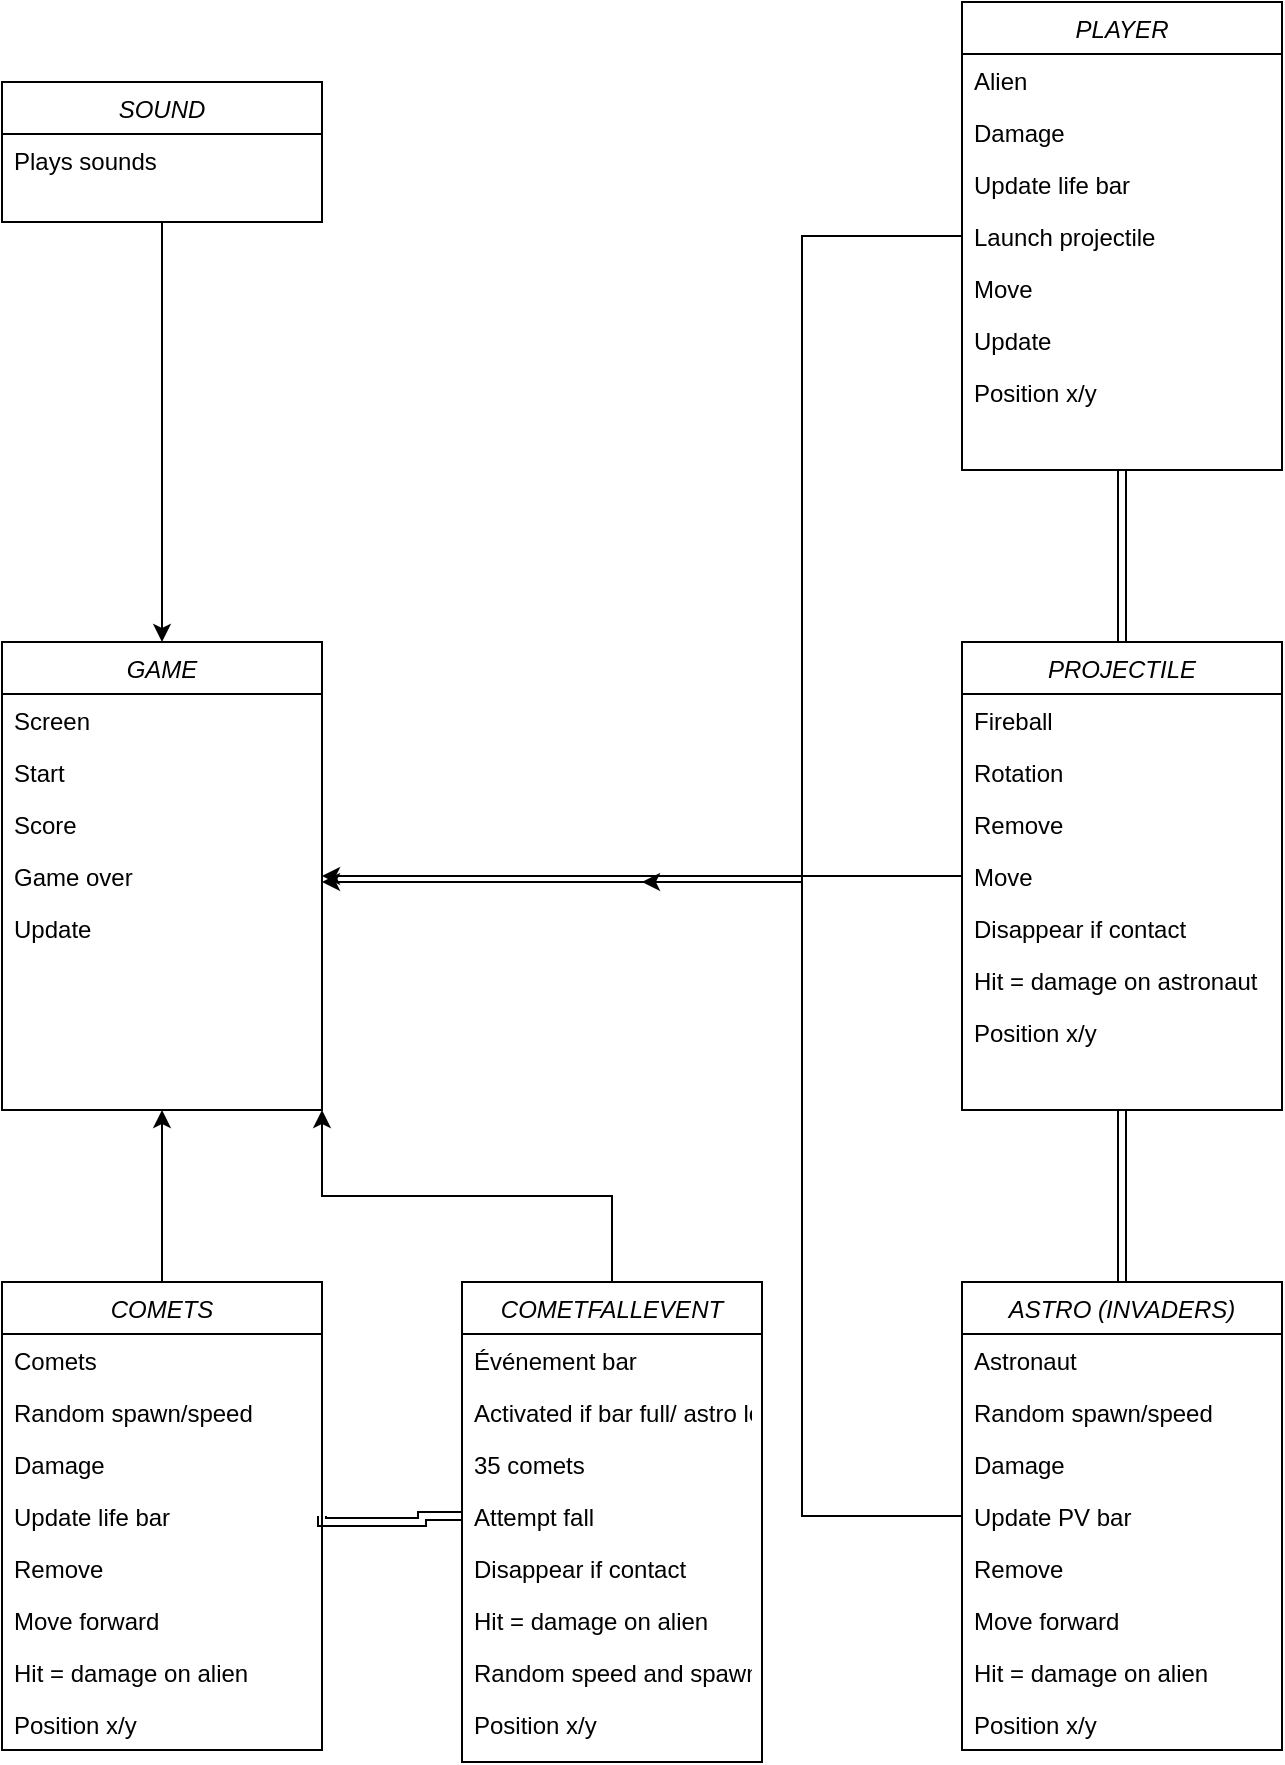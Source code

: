 <mxfile version="14.6.5" type="github">
  <diagram id="a4yLnYOTzEgRWiMyZkhd" name="Page-1">
    <mxGraphModel dx="617" dy="536" grid="1" gridSize="10" guides="1" tooltips="1" connect="1" arrows="1" fold="1" page="1" pageScale="1" pageWidth="827" pageHeight="1169" math="0" shadow="0">
      <root>
        <mxCell id="0" />
        <mxCell id="1" parent="0" />
        <mxCell id="P_a_gJJjIW5u5B4pkmQv-1" value="GAME" style="swimlane;fontStyle=2;align=center;verticalAlign=top;childLayout=stackLayout;horizontal=1;startSize=26;horizontalStack=0;resizeParent=1;resizeLast=0;collapsible=1;marginBottom=0;rounded=0;shadow=0;strokeWidth=1;" parent="1" vertex="1">
          <mxGeometry y="360" width="160" height="234" as="geometry">
            <mxRectangle x="230" y="140" width="160" height="26" as="alternateBounds" />
          </mxGeometry>
        </mxCell>
        <mxCell id="P_a_gJJjIW5u5B4pkmQv-2" value="Screen&#xa;" style="text;align=left;verticalAlign=top;spacingLeft=4;spacingRight=4;overflow=hidden;rotatable=0;points=[[0,0.5],[1,0.5]];portConstraint=eastwest;rounded=0;shadow=0;html=0;" parent="P_a_gJJjIW5u5B4pkmQv-1" vertex="1">
          <mxGeometry y="26" width="160" height="26" as="geometry" />
        </mxCell>
        <mxCell id="P_a_gJJjIW5u5B4pkmQv-3" value="Start" style="text;align=left;verticalAlign=top;spacingLeft=4;spacingRight=4;overflow=hidden;rotatable=0;points=[[0,0.5],[1,0.5]];portConstraint=eastwest;rounded=0;shadow=0;html=0;" parent="P_a_gJJjIW5u5B4pkmQv-1" vertex="1">
          <mxGeometry y="52" width="160" height="26" as="geometry" />
        </mxCell>
        <mxCell id="P_a_gJJjIW5u5B4pkmQv-4" value="Score" style="text;align=left;verticalAlign=top;spacingLeft=4;spacingRight=4;overflow=hidden;rotatable=0;points=[[0,0.5],[1,0.5]];portConstraint=eastwest;rounded=0;shadow=0;html=0;" parent="P_a_gJJjIW5u5B4pkmQv-1" vertex="1">
          <mxGeometry y="78" width="160" height="26" as="geometry" />
        </mxCell>
        <mxCell id="P_a_gJJjIW5u5B4pkmQv-6" value="Game over" style="text;align=left;verticalAlign=top;spacingLeft=4;spacingRight=4;overflow=hidden;rotatable=0;points=[[0,0.5],[1,0.5]];portConstraint=eastwest;rounded=0;shadow=0;html=0;" parent="P_a_gJJjIW5u5B4pkmQv-1" vertex="1">
          <mxGeometry y="104" width="160" height="26" as="geometry" />
        </mxCell>
        <mxCell id="P_a_gJJjIW5u5B4pkmQv-7" value="Update" style="text;align=left;verticalAlign=top;spacingLeft=4;spacingRight=4;overflow=hidden;rotatable=0;points=[[0,0.5],[1,0.5]];portConstraint=eastwest;rounded=0;shadow=0;html=0;" parent="P_a_gJJjIW5u5B4pkmQv-1" vertex="1">
          <mxGeometry y="130" width="160" height="26" as="geometry" />
        </mxCell>
        <mxCell id="P_a_gJJjIW5u5B4pkmQv-74" style="edgeStyle=elbowEdgeStyle;rounded=0;orthogonalLoop=1;jettySize=auto;html=1;exitX=0.5;exitY=1;exitDx=0;exitDy=0;entryX=0.5;entryY=0;entryDx=0;entryDy=0;shape=link;" parent="1" source="P_a_gJJjIW5u5B4pkmQv-10" target="P_a_gJJjIW5u5B4pkmQv-18" edge="1">
          <mxGeometry relative="1" as="geometry" />
        </mxCell>
        <mxCell id="P_a_gJJjIW5u5B4pkmQv-10" value="PLAYER" style="swimlane;fontStyle=2;align=center;verticalAlign=top;childLayout=stackLayout;horizontal=1;startSize=26;horizontalStack=0;resizeParent=1;resizeLast=0;collapsible=1;marginBottom=0;rounded=0;shadow=0;strokeWidth=1;" parent="1" vertex="1">
          <mxGeometry x="480" y="40" width="160" height="234" as="geometry">
            <mxRectangle x="540" y="30" width="160" height="26" as="alternateBounds" />
          </mxGeometry>
        </mxCell>
        <mxCell id="P_a_gJJjIW5u5B4pkmQv-11" value="Alien" style="text;align=left;verticalAlign=top;spacingLeft=4;spacingRight=4;overflow=hidden;rotatable=0;points=[[0,0.5],[1,0.5]];portConstraint=eastwest;rounded=0;shadow=0;html=0;" parent="P_a_gJJjIW5u5B4pkmQv-10" vertex="1">
          <mxGeometry y="26" width="160" height="26" as="geometry" />
        </mxCell>
        <mxCell id="P_a_gJJjIW5u5B4pkmQv-12" value="Damage" style="text;align=left;verticalAlign=top;spacingLeft=4;spacingRight=4;overflow=hidden;rotatable=0;points=[[0,0.5],[1,0.5]];portConstraint=eastwest;rounded=0;shadow=0;html=0;" parent="P_a_gJJjIW5u5B4pkmQv-10" vertex="1">
          <mxGeometry y="52" width="160" height="26" as="geometry" />
        </mxCell>
        <mxCell id="P_a_gJJjIW5u5B4pkmQv-13" value="Update life bar" style="text;align=left;verticalAlign=top;spacingLeft=4;spacingRight=4;overflow=hidden;rotatable=0;points=[[0,0.5],[1,0.5]];portConstraint=eastwest;rounded=0;shadow=0;html=0;" parent="P_a_gJJjIW5u5B4pkmQv-10" vertex="1">
          <mxGeometry y="78" width="160" height="26" as="geometry" />
        </mxCell>
        <mxCell id="P_a_gJJjIW5u5B4pkmQv-14" value="Launch projectile" style="text;align=left;verticalAlign=top;spacingLeft=4;spacingRight=4;overflow=hidden;rotatable=0;points=[[0,0.5],[1,0.5]];portConstraint=eastwest;rounded=0;shadow=0;html=0;" parent="P_a_gJJjIW5u5B4pkmQv-10" vertex="1">
          <mxGeometry y="104" width="160" height="26" as="geometry" />
        </mxCell>
        <mxCell id="P_a_gJJjIW5u5B4pkmQv-15" value="Move" style="text;align=left;verticalAlign=top;spacingLeft=4;spacingRight=4;overflow=hidden;rotatable=0;points=[[0,0.5],[1,0.5]];portConstraint=eastwest;rounded=0;shadow=0;html=0;" parent="P_a_gJJjIW5u5B4pkmQv-10" vertex="1">
          <mxGeometry y="130" width="160" height="26" as="geometry" />
        </mxCell>
        <mxCell id="P_a_gJJjIW5u5B4pkmQv-16" value="Update" style="text;align=left;verticalAlign=top;spacingLeft=4;spacingRight=4;overflow=hidden;rotatable=0;points=[[0,0.5],[1,0.5]];portConstraint=eastwest;rounded=0;shadow=0;html=0;" parent="P_a_gJJjIW5u5B4pkmQv-10" vertex="1">
          <mxGeometry y="156" width="160" height="26" as="geometry" />
        </mxCell>
        <mxCell id="P_a_gJJjIW5u5B4pkmQv-17" value="Position x/y" style="text;align=left;verticalAlign=top;spacingLeft=4;spacingRight=4;overflow=hidden;rotatable=0;points=[[0,0.5],[1,0.5]];portConstraint=eastwest;rounded=0;shadow=0;html=0;" parent="P_a_gJJjIW5u5B4pkmQv-10" vertex="1">
          <mxGeometry y="182" width="160" height="26" as="geometry" />
        </mxCell>
        <mxCell id="P_a_gJJjIW5u5B4pkmQv-71" style="edgeStyle=elbowEdgeStyle;rounded=0;orthogonalLoop=1;jettySize=auto;html=1;entryX=1;entryY=0.5;entryDx=0;entryDy=0;" parent="1" source="P_a_gJJjIW5u5B4pkmQv-18" target="P_a_gJJjIW5u5B4pkmQv-6" edge="1">
          <mxGeometry relative="1" as="geometry" />
        </mxCell>
        <mxCell id="P_a_gJJjIW5u5B4pkmQv-18" value="PROJECTILE" style="swimlane;fontStyle=2;align=center;verticalAlign=top;childLayout=stackLayout;horizontal=1;startSize=26;horizontalStack=0;resizeParent=1;resizeLast=0;collapsible=1;marginBottom=0;rounded=0;shadow=0;strokeWidth=1;" parent="1" vertex="1">
          <mxGeometry x="480" y="360" width="160" height="234" as="geometry">
            <mxRectangle x="230" y="140" width="160" height="26" as="alternateBounds" />
          </mxGeometry>
        </mxCell>
        <mxCell id="P_a_gJJjIW5u5B4pkmQv-29" value="Fireball" style="text;align=left;verticalAlign=top;spacingLeft=4;spacingRight=4;overflow=hidden;rotatable=0;points=[[0,0.5],[1,0.5]];portConstraint=eastwest;rounded=0;shadow=0;html=0;" parent="P_a_gJJjIW5u5B4pkmQv-18" vertex="1">
          <mxGeometry y="26" width="160" height="26" as="geometry" />
        </mxCell>
        <mxCell id="P_a_gJJjIW5u5B4pkmQv-19" value="Rotation&#xa;" style="text;align=left;verticalAlign=top;spacingLeft=4;spacingRight=4;overflow=hidden;rotatable=0;points=[[0,0.5],[1,0.5]];portConstraint=eastwest;rounded=0;shadow=0;html=0;" parent="P_a_gJJjIW5u5B4pkmQv-18" vertex="1">
          <mxGeometry y="52" width="160" height="26" as="geometry" />
        </mxCell>
        <mxCell id="P_a_gJJjIW5u5B4pkmQv-20" value="Remove" style="text;align=left;verticalAlign=top;spacingLeft=4;spacingRight=4;overflow=hidden;rotatable=0;points=[[0,0.5],[1,0.5]];portConstraint=eastwest;rounded=0;shadow=0;html=0;" parent="P_a_gJJjIW5u5B4pkmQv-18" vertex="1">
          <mxGeometry y="78" width="160" height="26" as="geometry" />
        </mxCell>
        <mxCell id="P_a_gJJjIW5u5B4pkmQv-22" value="Move" style="text;align=left;verticalAlign=top;spacingLeft=4;spacingRight=4;overflow=hidden;rotatable=0;points=[[0,0.5],[1,0.5]];portConstraint=eastwest;rounded=0;shadow=0;html=0;" parent="P_a_gJJjIW5u5B4pkmQv-18" vertex="1">
          <mxGeometry y="104" width="160" height="26" as="geometry" />
        </mxCell>
        <mxCell id="P_a_gJJjIW5u5B4pkmQv-26" value="Disappear if contact " style="text;align=left;verticalAlign=top;spacingLeft=4;spacingRight=4;overflow=hidden;rotatable=0;points=[[0,0.5],[1,0.5]];portConstraint=eastwest;rounded=0;shadow=0;html=0;" parent="P_a_gJJjIW5u5B4pkmQv-18" vertex="1">
          <mxGeometry y="130" width="160" height="26" as="geometry" />
        </mxCell>
        <mxCell id="P_a_gJJjIW5u5B4pkmQv-27" value="Hit = damage on astronaut&#xa; " style="text;align=left;verticalAlign=top;spacingLeft=4;spacingRight=4;overflow=hidden;rotatable=0;points=[[0,0.5],[1,0.5]];portConstraint=eastwest;rounded=0;shadow=0;html=0;" parent="P_a_gJJjIW5u5B4pkmQv-18" vertex="1">
          <mxGeometry y="156" width="160" height="26" as="geometry" />
        </mxCell>
        <mxCell id="P_a_gJJjIW5u5B4pkmQv-28" value="Position x/y" style="text;align=left;verticalAlign=top;spacingLeft=4;spacingRight=4;overflow=hidden;rotatable=0;points=[[0,0.5],[1,0.5]];portConstraint=eastwest;rounded=0;shadow=0;html=0;" parent="P_a_gJJjIW5u5B4pkmQv-18" vertex="1">
          <mxGeometry y="182" width="160" height="26" as="geometry" />
        </mxCell>
        <mxCell id="P_a_gJJjIW5u5B4pkmQv-75" style="edgeStyle=elbowEdgeStyle;shape=link;rounded=0;orthogonalLoop=1;jettySize=auto;html=1;exitX=0.5;exitY=0;exitDx=0;exitDy=0;entryX=0.5;entryY=1;entryDx=0;entryDy=0;" parent="1" source="P_a_gJJjIW5u5B4pkmQv-30" target="P_a_gJJjIW5u5B4pkmQv-18" edge="1">
          <mxGeometry relative="1" as="geometry" />
        </mxCell>
        <mxCell id="P_a_gJJjIW5u5B4pkmQv-30" value="ASTRO (INVADERS)" style="swimlane;fontStyle=2;align=center;verticalAlign=top;childLayout=stackLayout;horizontal=1;startSize=26;horizontalStack=0;resizeParent=1;resizeLast=0;collapsible=1;marginBottom=0;rounded=0;shadow=0;strokeWidth=1;" parent="1" vertex="1">
          <mxGeometry x="480" y="680" width="160" height="234" as="geometry">
            <mxRectangle x="230" y="140" width="160" height="26" as="alternateBounds" />
          </mxGeometry>
        </mxCell>
        <mxCell id="P_a_gJJjIW5u5B4pkmQv-31" value="Astronaut" style="text;align=left;verticalAlign=top;spacingLeft=4;spacingRight=4;overflow=hidden;rotatable=0;points=[[0,0.5],[1,0.5]];portConstraint=eastwest;rounded=0;shadow=0;html=0;" parent="P_a_gJJjIW5u5B4pkmQv-30" vertex="1">
          <mxGeometry y="26" width="160" height="26" as="geometry" />
        </mxCell>
        <mxCell id="P_a_gJJjIW5u5B4pkmQv-46" value="Random spawn/speed" style="text;align=left;verticalAlign=top;spacingLeft=4;spacingRight=4;overflow=hidden;rotatable=0;points=[[0,0.5],[1,0.5]];portConstraint=eastwest;rounded=0;shadow=0;html=0;" parent="P_a_gJJjIW5u5B4pkmQv-30" vertex="1">
          <mxGeometry y="52" width="160" height="26" as="geometry" />
        </mxCell>
        <mxCell id="P_a_gJJjIW5u5B4pkmQv-32" value="Damage" style="text;align=left;verticalAlign=top;spacingLeft=4;spacingRight=4;overflow=hidden;rotatable=0;points=[[0,0.5],[1,0.5]];portConstraint=eastwest;rounded=0;shadow=0;html=0;" parent="P_a_gJJjIW5u5B4pkmQv-30" vertex="1">
          <mxGeometry y="78" width="160" height="26" as="geometry" />
        </mxCell>
        <mxCell id="P_a_gJJjIW5u5B4pkmQv-33" value="Update PV bar" style="text;align=left;verticalAlign=top;spacingLeft=4;spacingRight=4;overflow=hidden;rotatable=0;points=[[0,0.5],[1,0.5]];portConstraint=eastwest;rounded=0;shadow=0;html=0;" parent="P_a_gJJjIW5u5B4pkmQv-30" vertex="1">
          <mxGeometry y="104" width="160" height="26" as="geometry" />
        </mxCell>
        <mxCell id="P_a_gJJjIW5u5B4pkmQv-34" value="Remove" style="text;align=left;verticalAlign=top;spacingLeft=4;spacingRight=4;overflow=hidden;rotatable=0;points=[[0,0.5],[1,0.5]];portConstraint=eastwest;rounded=0;shadow=0;html=0;" parent="P_a_gJJjIW5u5B4pkmQv-30" vertex="1">
          <mxGeometry y="130" width="160" height="26" as="geometry" />
        </mxCell>
        <mxCell id="P_a_gJJjIW5u5B4pkmQv-35" value="Move forward" style="text;align=left;verticalAlign=top;spacingLeft=4;spacingRight=4;overflow=hidden;rotatable=0;points=[[0,0.5],[1,0.5]];portConstraint=eastwest;rounded=0;shadow=0;html=0;" parent="P_a_gJJjIW5u5B4pkmQv-30" vertex="1">
          <mxGeometry y="156" width="160" height="26" as="geometry" />
        </mxCell>
        <mxCell id="P_a_gJJjIW5u5B4pkmQv-36" value="Hit = damage on alien&#xa; " style="text;align=left;verticalAlign=top;spacingLeft=4;spacingRight=4;overflow=hidden;rotatable=0;points=[[0,0.5],[1,0.5]];portConstraint=eastwest;rounded=0;shadow=0;html=0;" parent="P_a_gJJjIW5u5B4pkmQv-30" vertex="1">
          <mxGeometry y="182" width="160" height="26" as="geometry" />
        </mxCell>
        <mxCell id="P_a_gJJjIW5u5B4pkmQv-37" value="Position x/y" style="text;align=left;verticalAlign=top;spacingLeft=4;spacingRight=4;overflow=hidden;rotatable=0;points=[[0,0.5],[1,0.5]];portConstraint=eastwest;rounded=0;shadow=0;html=0;" parent="P_a_gJJjIW5u5B4pkmQv-30" vertex="1">
          <mxGeometry y="208" width="160" height="26" as="geometry" />
        </mxCell>
        <mxCell id="P_a_gJJjIW5u5B4pkmQv-69" style="edgeStyle=orthogonalEdgeStyle;rounded=0;orthogonalLoop=1;jettySize=auto;html=1;exitX=0.5;exitY=0;exitDx=0;exitDy=0;entryX=1;entryY=1;entryDx=0;entryDy=0;" parent="1" source="P_a_gJJjIW5u5B4pkmQv-38" target="P_a_gJJjIW5u5B4pkmQv-1" edge="1">
          <mxGeometry relative="1" as="geometry" />
        </mxCell>
        <mxCell id="P_a_gJJjIW5u5B4pkmQv-38" value="COMETFALLEVENT" style="swimlane;fontStyle=2;align=center;verticalAlign=top;childLayout=stackLayout;horizontal=1;startSize=26;horizontalStack=0;resizeParent=1;resizeLast=0;collapsible=1;marginBottom=0;rounded=0;shadow=0;strokeWidth=1;" parent="1" vertex="1">
          <mxGeometry x="230" y="680" width="150" height="240" as="geometry">
            <mxRectangle x="230" y="140" width="160" height="26" as="alternateBounds" />
          </mxGeometry>
        </mxCell>
        <mxCell id="P_a_gJJjIW5u5B4pkmQv-39" value="Événement bar" style="text;align=left;verticalAlign=top;spacingLeft=4;spacingRight=4;overflow=hidden;rotatable=0;points=[[0,0.5],[1,0.5]];portConstraint=eastwest;rounded=0;shadow=0;html=0;" parent="P_a_gJJjIW5u5B4pkmQv-38" vertex="1">
          <mxGeometry y="26" width="150" height="26" as="geometry" />
        </mxCell>
        <mxCell id="P_a_gJJjIW5u5B4pkmQv-40" value="Activated if bar full/ astro leave" style="text;align=left;verticalAlign=top;spacingLeft=4;spacingRight=4;overflow=hidden;rotatable=0;points=[[0,0.5],[1,0.5]];portConstraint=eastwest;rounded=0;shadow=0;html=0;" parent="P_a_gJJjIW5u5B4pkmQv-38" vertex="1">
          <mxGeometry y="52" width="150" height="26" as="geometry" />
        </mxCell>
        <mxCell id="P_a_gJJjIW5u5B4pkmQv-41" value="35 comets" style="text;align=left;verticalAlign=top;spacingLeft=4;spacingRight=4;overflow=hidden;rotatable=0;points=[[0,0.5],[1,0.5]];portConstraint=eastwest;rounded=0;shadow=0;html=0;" parent="P_a_gJJjIW5u5B4pkmQv-38" vertex="1">
          <mxGeometry y="78" width="150" height="26" as="geometry" />
        </mxCell>
        <mxCell id="P_a_gJJjIW5u5B4pkmQv-42" value="Attempt fall" style="text;align=left;verticalAlign=top;spacingLeft=4;spacingRight=4;overflow=hidden;rotatable=0;points=[[0,0.5],[1,0.5]];portConstraint=eastwest;rounded=0;shadow=0;html=0;" parent="P_a_gJJjIW5u5B4pkmQv-38" vertex="1">
          <mxGeometry y="104" width="150" height="26" as="geometry" />
        </mxCell>
        <mxCell id="P_a_gJJjIW5u5B4pkmQv-43" value="Disappear if contact " style="text;align=left;verticalAlign=top;spacingLeft=4;spacingRight=4;overflow=hidden;rotatable=0;points=[[0,0.5],[1,0.5]];portConstraint=eastwest;rounded=0;shadow=0;html=0;" parent="P_a_gJJjIW5u5B4pkmQv-38" vertex="1">
          <mxGeometry y="130" width="150" height="26" as="geometry" />
        </mxCell>
        <mxCell id="P_a_gJJjIW5u5B4pkmQv-44" value="Hit = damage on alien&#xa; " style="text;align=left;verticalAlign=top;spacingLeft=4;spacingRight=4;overflow=hidden;rotatable=0;points=[[0,0.5],[1,0.5]];portConstraint=eastwest;rounded=0;shadow=0;html=0;" parent="P_a_gJJjIW5u5B4pkmQv-38" vertex="1">
          <mxGeometry y="156" width="150" height="26" as="geometry" />
        </mxCell>
        <mxCell id="P_a_gJJjIW5u5B4pkmQv-47" value="Random speed and spawn" style="text;align=left;verticalAlign=top;spacingLeft=4;spacingRight=4;overflow=hidden;rotatable=0;points=[[0,0.5],[1,0.5]];portConstraint=eastwest;rounded=0;shadow=0;html=0;" parent="P_a_gJJjIW5u5B4pkmQv-38" vertex="1">
          <mxGeometry y="182" width="150" height="26" as="geometry" />
        </mxCell>
        <mxCell id="P_a_gJJjIW5u5B4pkmQv-45" value="Position x/y" style="text;align=left;verticalAlign=top;spacingLeft=4;spacingRight=4;overflow=hidden;rotatable=0;points=[[0,0.5],[1,0.5]];portConstraint=eastwest;rounded=0;shadow=0;html=0;" parent="P_a_gJJjIW5u5B4pkmQv-38" vertex="1">
          <mxGeometry y="208" width="150" height="26" as="geometry" />
        </mxCell>
        <mxCell id="P_a_gJJjIW5u5B4pkmQv-68" style="edgeStyle=orthogonalEdgeStyle;rounded=0;orthogonalLoop=1;jettySize=auto;html=1;exitX=0.5;exitY=0;exitDx=0;exitDy=0;entryX=0.5;entryY=1;entryDx=0;entryDy=0;" parent="1" source="P_a_gJJjIW5u5B4pkmQv-48" target="P_a_gJJjIW5u5B4pkmQv-1" edge="1">
          <mxGeometry relative="1" as="geometry">
            <mxPoint x="80" y="610" as="targetPoint" />
          </mxGeometry>
        </mxCell>
        <mxCell id="P_a_gJJjIW5u5B4pkmQv-48" value="COMETS" style="swimlane;fontStyle=2;align=center;verticalAlign=top;childLayout=stackLayout;horizontal=1;startSize=26;horizontalStack=0;resizeParent=1;resizeLast=0;collapsible=1;marginBottom=0;rounded=0;shadow=0;strokeWidth=1;" parent="1" vertex="1">
          <mxGeometry y="680" width="160" height="234" as="geometry">
            <mxRectangle x="230" y="140" width="160" height="26" as="alternateBounds" />
          </mxGeometry>
        </mxCell>
        <mxCell id="P_a_gJJjIW5u5B4pkmQv-49" value="Comets" style="text;align=left;verticalAlign=top;spacingLeft=4;spacingRight=4;overflow=hidden;rotatable=0;points=[[0,0.5],[1,0.5]];portConstraint=eastwest;rounded=0;shadow=0;html=0;" parent="P_a_gJJjIW5u5B4pkmQv-48" vertex="1">
          <mxGeometry y="26" width="160" height="26" as="geometry" />
        </mxCell>
        <mxCell id="P_a_gJJjIW5u5B4pkmQv-50" value="Random spawn/speed" style="text;align=left;verticalAlign=top;spacingLeft=4;spacingRight=4;overflow=hidden;rotatable=0;points=[[0,0.5],[1,0.5]];portConstraint=eastwest;rounded=0;shadow=0;html=0;" parent="P_a_gJJjIW5u5B4pkmQv-48" vertex="1">
          <mxGeometry y="52" width="160" height="26" as="geometry" />
        </mxCell>
        <mxCell id="P_a_gJJjIW5u5B4pkmQv-51" value="Damage" style="text;align=left;verticalAlign=top;spacingLeft=4;spacingRight=4;overflow=hidden;rotatable=0;points=[[0,0.5],[1,0.5]];portConstraint=eastwest;rounded=0;shadow=0;html=0;" parent="P_a_gJJjIW5u5B4pkmQv-48" vertex="1">
          <mxGeometry y="78" width="160" height="26" as="geometry" />
        </mxCell>
        <mxCell id="P_a_gJJjIW5u5B4pkmQv-52" value="Update life bar" style="text;align=left;verticalAlign=top;spacingLeft=4;spacingRight=4;overflow=hidden;rotatable=0;points=[[0,0.5],[1,0.5]];portConstraint=eastwest;rounded=0;shadow=0;html=0;" parent="P_a_gJJjIW5u5B4pkmQv-48" vertex="1">
          <mxGeometry y="104" width="160" height="26" as="geometry" />
        </mxCell>
        <mxCell id="P_a_gJJjIW5u5B4pkmQv-53" value="Remove" style="text;align=left;verticalAlign=top;spacingLeft=4;spacingRight=4;overflow=hidden;rotatable=0;points=[[0,0.5],[1,0.5]];portConstraint=eastwest;rounded=0;shadow=0;html=0;" parent="P_a_gJJjIW5u5B4pkmQv-48" vertex="1">
          <mxGeometry y="130" width="160" height="26" as="geometry" />
        </mxCell>
        <mxCell id="P_a_gJJjIW5u5B4pkmQv-54" value="Move forward" style="text;align=left;verticalAlign=top;spacingLeft=4;spacingRight=4;overflow=hidden;rotatable=0;points=[[0,0.5],[1,0.5]];portConstraint=eastwest;rounded=0;shadow=0;html=0;" parent="P_a_gJJjIW5u5B4pkmQv-48" vertex="1">
          <mxGeometry y="156" width="160" height="26" as="geometry" />
        </mxCell>
        <mxCell id="P_a_gJJjIW5u5B4pkmQv-55" value="Hit = damage on alien&#xa; " style="text;align=left;verticalAlign=top;spacingLeft=4;spacingRight=4;overflow=hidden;rotatable=0;points=[[0,0.5],[1,0.5]];portConstraint=eastwest;rounded=0;shadow=0;html=0;" parent="P_a_gJJjIW5u5B4pkmQv-48" vertex="1">
          <mxGeometry y="182" width="160" height="26" as="geometry" />
        </mxCell>
        <mxCell id="P_a_gJJjIW5u5B4pkmQv-56" value="Position x/y" style="text;align=left;verticalAlign=top;spacingLeft=4;spacingRight=4;overflow=hidden;rotatable=0;points=[[0,0.5],[1,0.5]];portConstraint=eastwest;rounded=0;shadow=0;html=0;" parent="P_a_gJJjIW5u5B4pkmQv-48" vertex="1">
          <mxGeometry y="208" width="160" height="26" as="geometry" />
        </mxCell>
        <mxCell id="P_a_gJJjIW5u5B4pkmQv-67" style="edgeStyle=orthogonalEdgeStyle;rounded=0;orthogonalLoop=1;jettySize=auto;html=1;exitX=0.5;exitY=1;exitDx=0;exitDy=0;entryX=0.5;entryY=0;entryDx=0;entryDy=0;" parent="1" source="P_a_gJJjIW5u5B4pkmQv-58" target="P_a_gJJjIW5u5B4pkmQv-1" edge="1">
          <mxGeometry relative="1" as="geometry" />
        </mxCell>
        <mxCell id="P_a_gJJjIW5u5B4pkmQv-58" value="SOUND" style="swimlane;fontStyle=2;align=center;verticalAlign=top;childLayout=stackLayout;horizontal=1;startSize=26;horizontalStack=0;resizeParent=1;resizeLast=0;collapsible=1;marginBottom=0;rounded=0;shadow=0;strokeWidth=1;" parent="1" vertex="1">
          <mxGeometry y="80" width="160" height="70" as="geometry">
            <mxRectangle x="230" y="140" width="160" height="26" as="alternateBounds" />
          </mxGeometry>
        </mxCell>
        <mxCell id="P_a_gJJjIW5u5B4pkmQv-59" value="Plays sounds" style="text;align=left;verticalAlign=top;spacingLeft=4;spacingRight=4;overflow=hidden;rotatable=0;points=[[0,0.5],[1,0.5]];portConstraint=eastwest;rounded=0;shadow=0;html=0;" parent="P_a_gJJjIW5u5B4pkmQv-58" vertex="1">
          <mxGeometry y="26" width="160" height="26" as="geometry" />
        </mxCell>
        <mxCell id="P_a_gJJjIW5u5B4pkmQv-70" style="edgeStyle=orthogonalEdgeStyle;rounded=0;orthogonalLoop=1;jettySize=auto;html=1;exitX=1;exitY=0.5;exitDx=0;exitDy=0;entryX=0;entryY=0.5;entryDx=0;entryDy=0;shape=link;" parent="1" source="P_a_gJJjIW5u5B4pkmQv-52" target="P_a_gJJjIW5u5B4pkmQv-42" edge="1">
          <mxGeometry relative="1" as="geometry">
            <Array as="points">
              <mxPoint x="160" y="800" />
              <mxPoint x="210" y="800" />
              <mxPoint x="210" y="797" />
            </Array>
          </mxGeometry>
        </mxCell>
        <mxCell id="P_a_gJJjIW5u5B4pkmQv-72" style="rounded=0;orthogonalLoop=1;jettySize=auto;html=1;exitX=0;exitY=0.5;exitDx=0;exitDy=0;edgeStyle=orthogonalEdgeStyle;" parent="1" source="P_a_gJJjIW5u5B4pkmQv-14" edge="1">
          <mxGeometry relative="1" as="geometry">
            <mxPoint x="160" y="480" as="targetPoint" />
            <Array as="points">
              <mxPoint x="400" y="157" />
              <mxPoint x="400" y="480" />
            </Array>
          </mxGeometry>
        </mxCell>
        <mxCell id="P_a_gJJjIW5u5B4pkmQv-73" style="edgeStyle=elbowEdgeStyle;rounded=0;orthogonalLoop=1;jettySize=auto;html=1;exitX=0;exitY=0.5;exitDx=0;exitDy=0;" parent="1" source="P_a_gJJjIW5u5B4pkmQv-33" edge="1">
          <mxGeometry relative="1" as="geometry">
            <mxPoint x="320" y="480" as="targetPoint" />
          </mxGeometry>
        </mxCell>
      </root>
    </mxGraphModel>
  </diagram>
</mxfile>
